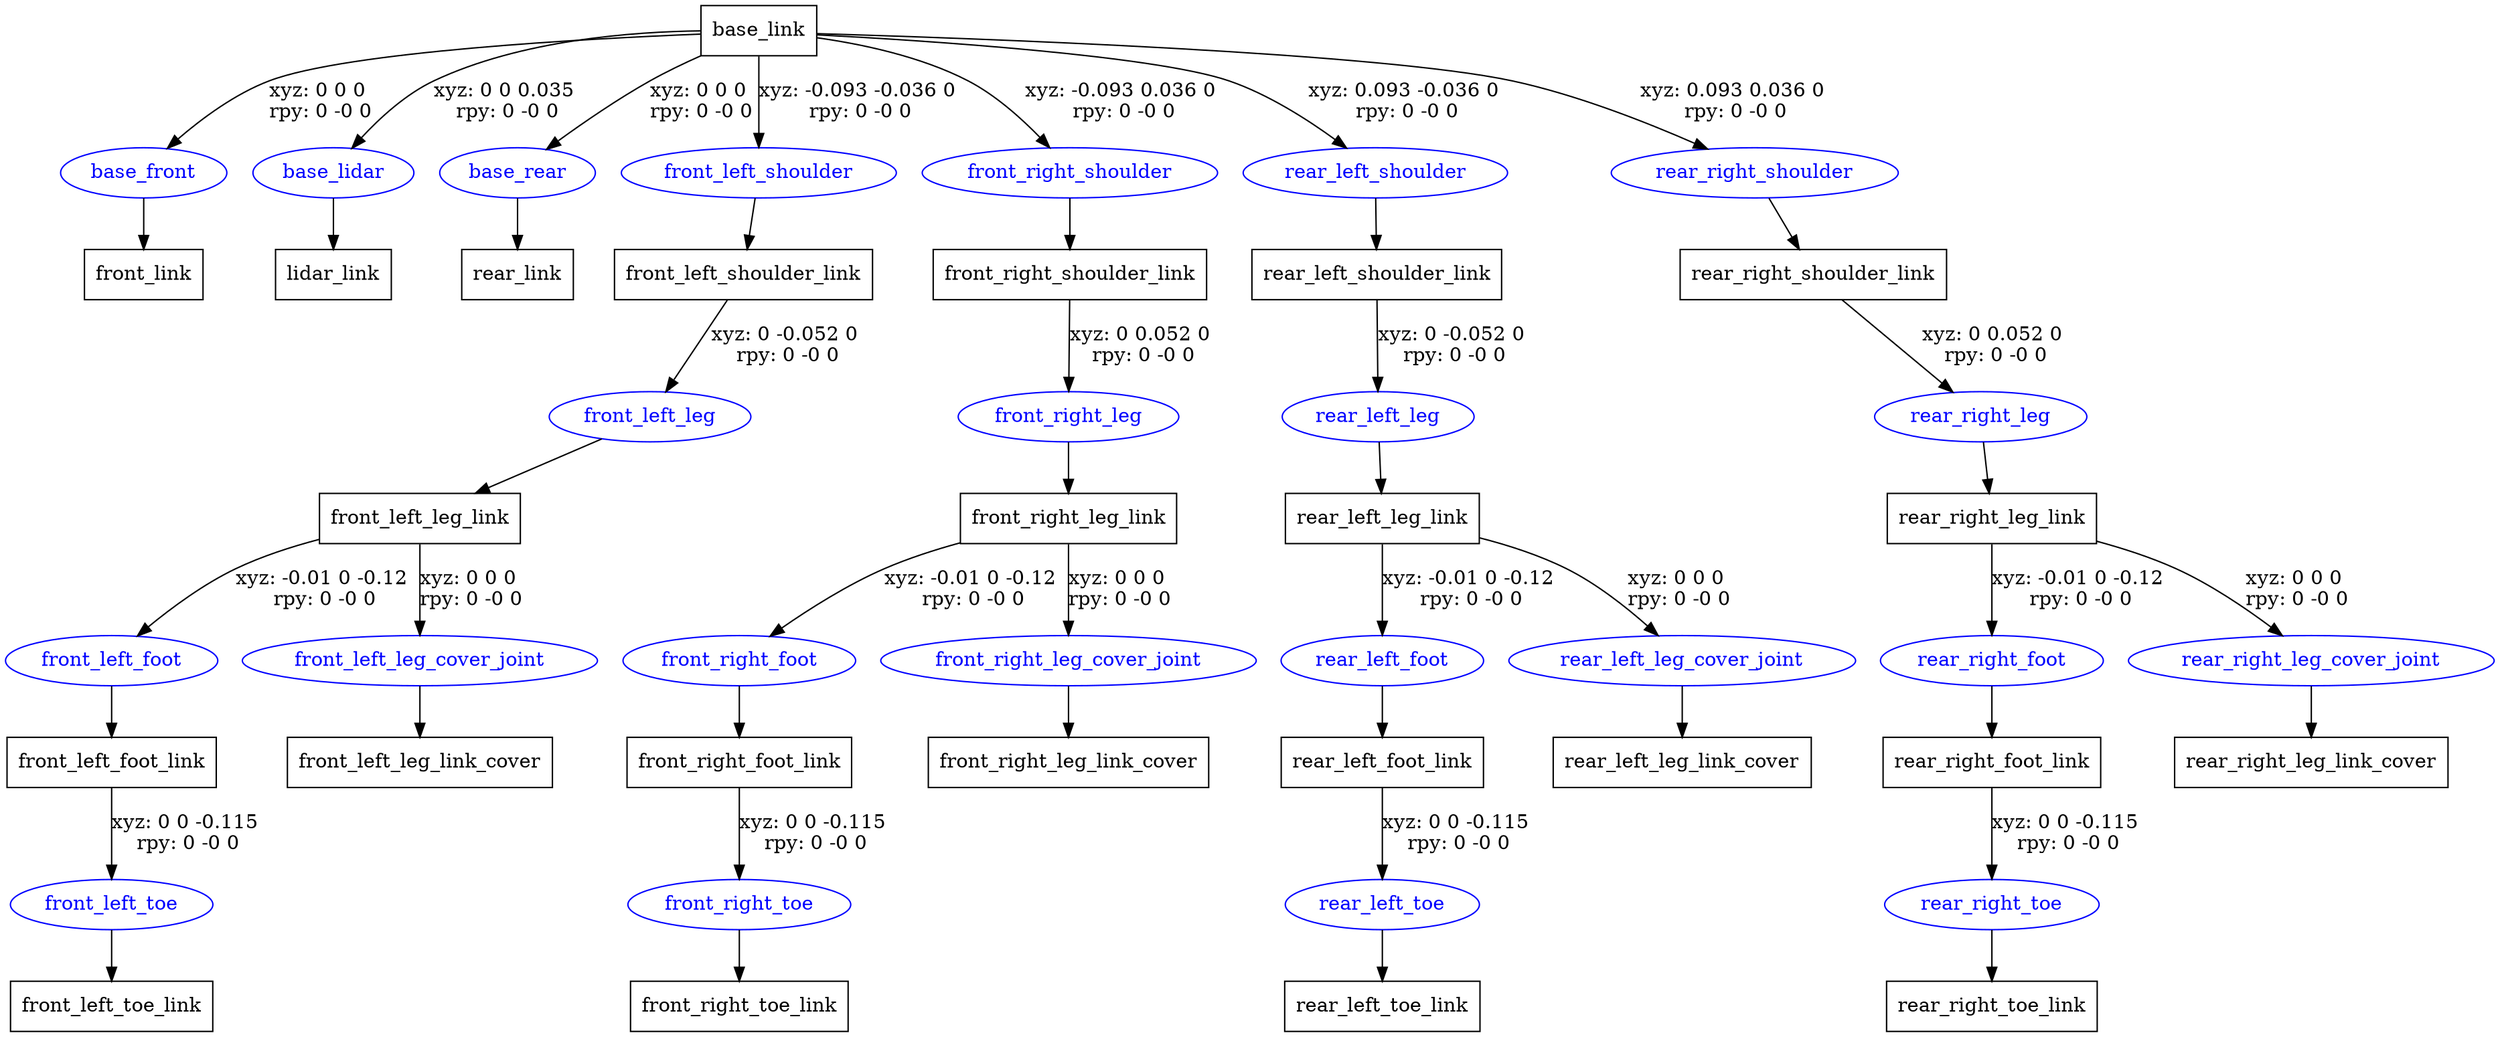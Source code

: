 digraph G {
node [shape=box];
"base_link" [label="base_link"];
"front_link" [label="front_link"];
"lidar_link" [label="lidar_link"];
"rear_link" [label="rear_link"];
"front_left_shoulder_link" [label="front_left_shoulder_link"];
"front_left_leg_link" [label="front_left_leg_link"];
"front_left_foot_link" [label="front_left_foot_link"];
"front_left_toe_link" [label="front_left_toe_link"];
"front_left_leg_link_cover" [label="front_left_leg_link_cover"];
"front_right_shoulder_link" [label="front_right_shoulder_link"];
"front_right_leg_link" [label="front_right_leg_link"];
"front_right_foot_link" [label="front_right_foot_link"];
"front_right_toe_link" [label="front_right_toe_link"];
"front_right_leg_link_cover" [label="front_right_leg_link_cover"];
"rear_left_shoulder_link" [label="rear_left_shoulder_link"];
"rear_left_leg_link" [label="rear_left_leg_link"];
"rear_left_foot_link" [label="rear_left_foot_link"];
"rear_left_toe_link" [label="rear_left_toe_link"];
"rear_left_leg_link_cover" [label="rear_left_leg_link_cover"];
"rear_right_shoulder_link" [label="rear_right_shoulder_link"];
"rear_right_leg_link" [label="rear_right_leg_link"];
"rear_right_foot_link" [label="rear_right_foot_link"];
"rear_right_toe_link" [label="rear_right_toe_link"];
"rear_right_leg_link_cover" [label="rear_right_leg_link_cover"];
node [shape=ellipse, color=blue, fontcolor=blue];
"base_link" -> "base_front" [label="xyz: 0 0 0 \nrpy: 0 -0 0"]
"base_front" -> "front_link"
"base_link" -> "base_lidar" [label="xyz: 0 0 0.035 \nrpy: 0 -0 0"]
"base_lidar" -> "lidar_link"
"base_link" -> "base_rear" [label="xyz: 0 0 0 \nrpy: 0 -0 0"]
"base_rear" -> "rear_link"
"base_link" -> "front_left_shoulder" [label="xyz: -0.093 -0.036 0 \nrpy: 0 -0 0"]
"front_left_shoulder" -> "front_left_shoulder_link"
"front_left_shoulder_link" -> "front_left_leg" [label="xyz: 0 -0.052 0 \nrpy: 0 -0 0"]
"front_left_leg" -> "front_left_leg_link"
"front_left_leg_link" -> "front_left_foot" [label="xyz: -0.01 0 -0.12 \nrpy: 0 -0 0"]
"front_left_foot" -> "front_left_foot_link"
"front_left_foot_link" -> "front_left_toe" [label="xyz: 0 0 -0.115 \nrpy: 0 -0 0"]
"front_left_toe" -> "front_left_toe_link"
"front_left_leg_link" -> "front_left_leg_cover_joint" [label="xyz: 0 0 0 \nrpy: 0 -0 0"]
"front_left_leg_cover_joint" -> "front_left_leg_link_cover"
"base_link" -> "front_right_shoulder" [label="xyz: -0.093 0.036 0 \nrpy: 0 -0 0"]
"front_right_shoulder" -> "front_right_shoulder_link"
"front_right_shoulder_link" -> "front_right_leg" [label="xyz: 0 0.052 0 \nrpy: 0 -0 0"]
"front_right_leg" -> "front_right_leg_link"
"front_right_leg_link" -> "front_right_foot" [label="xyz: -0.01 0 -0.12 \nrpy: 0 -0 0"]
"front_right_foot" -> "front_right_foot_link"
"front_right_foot_link" -> "front_right_toe" [label="xyz: 0 0 -0.115 \nrpy: 0 -0 0"]
"front_right_toe" -> "front_right_toe_link"
"front_right_leg_link" -> "front_right_leg_cover_joint" [label="xyz: 0 0 0 \nrpy: 0 -0 0"]
"front_right_leg_cover_joint" -> "front_right_leg_link_cover"
"base_link" -> "rear_left_shoulder" [label="xyz: 0.093 -0.036 0 \nrpy: 0 -0 0"]
"rear_left_shoulder" -> "rear_left_shoulder_link"
"rear_left_shoulder_link" -> "rear_left_leg" [label="xyz: 0 -0.052 0 \nrpy: 0 -0 0"]
"rear_left_leg" -> "rear_left_leg_link"
"rear_left_leg_link" -> "rear_left_foot" [label="xyz: -0.01 0 -0.12 \nrpy: 0 -0 0"]
"rear_left_foot" -> "rear_left_foot_link"
"rear_left_foot_link" -> "rear_left_toe" [label="xyz: 0 0 -0.115 \nrpy: 0 -0 0"]
"rear_left_toe" -> "rear_left_toe_link"
"rear_left_leg_link" -> "rear_left_leg_cover_joint" [label="xyz: 0 0 0 \nrpy: 0 -0 0"]
"rear_left_leg_cover_joint" -> "rear_left_leg_link_cover"
"base_link" -> "rear_right_shoulder" [label="xyz: 0.093 0.036 0 \nrpy: 0 -0 0"]
"rear_right_shoulder" -> "rear_right_shoulder_link"
"rear_right_shoulder_link" -> "rear_right_leg" [label="xyz: 0 0.052 0 \nrpy: 0 -0 0"]
"rear_right_leg" -> "rear_right_leg_link"
"rear_right_leg_link" -> "rear_right_foot" [label="xyz: -0.01 0 -0.12 \nrpy: 0 -0 0"]
"rear_right_foot" -> "rear_right_foot_link"
"rear_right_foot_link" -> "rear_right_toe" [label="xyz: 0 0 -0.115 \nrpy: 0 -0 0"]
"rear_right_toe" -> "rear_right_toe_link"
"rear_right_leg_link" -> "rear_right_leg_cover_joint" [label="xyz: 0 0 0 \nrpy: 0 -0 0"]
"rear_right_leg_cover_joint" -> "rear_right_leg_link_cover"
}
